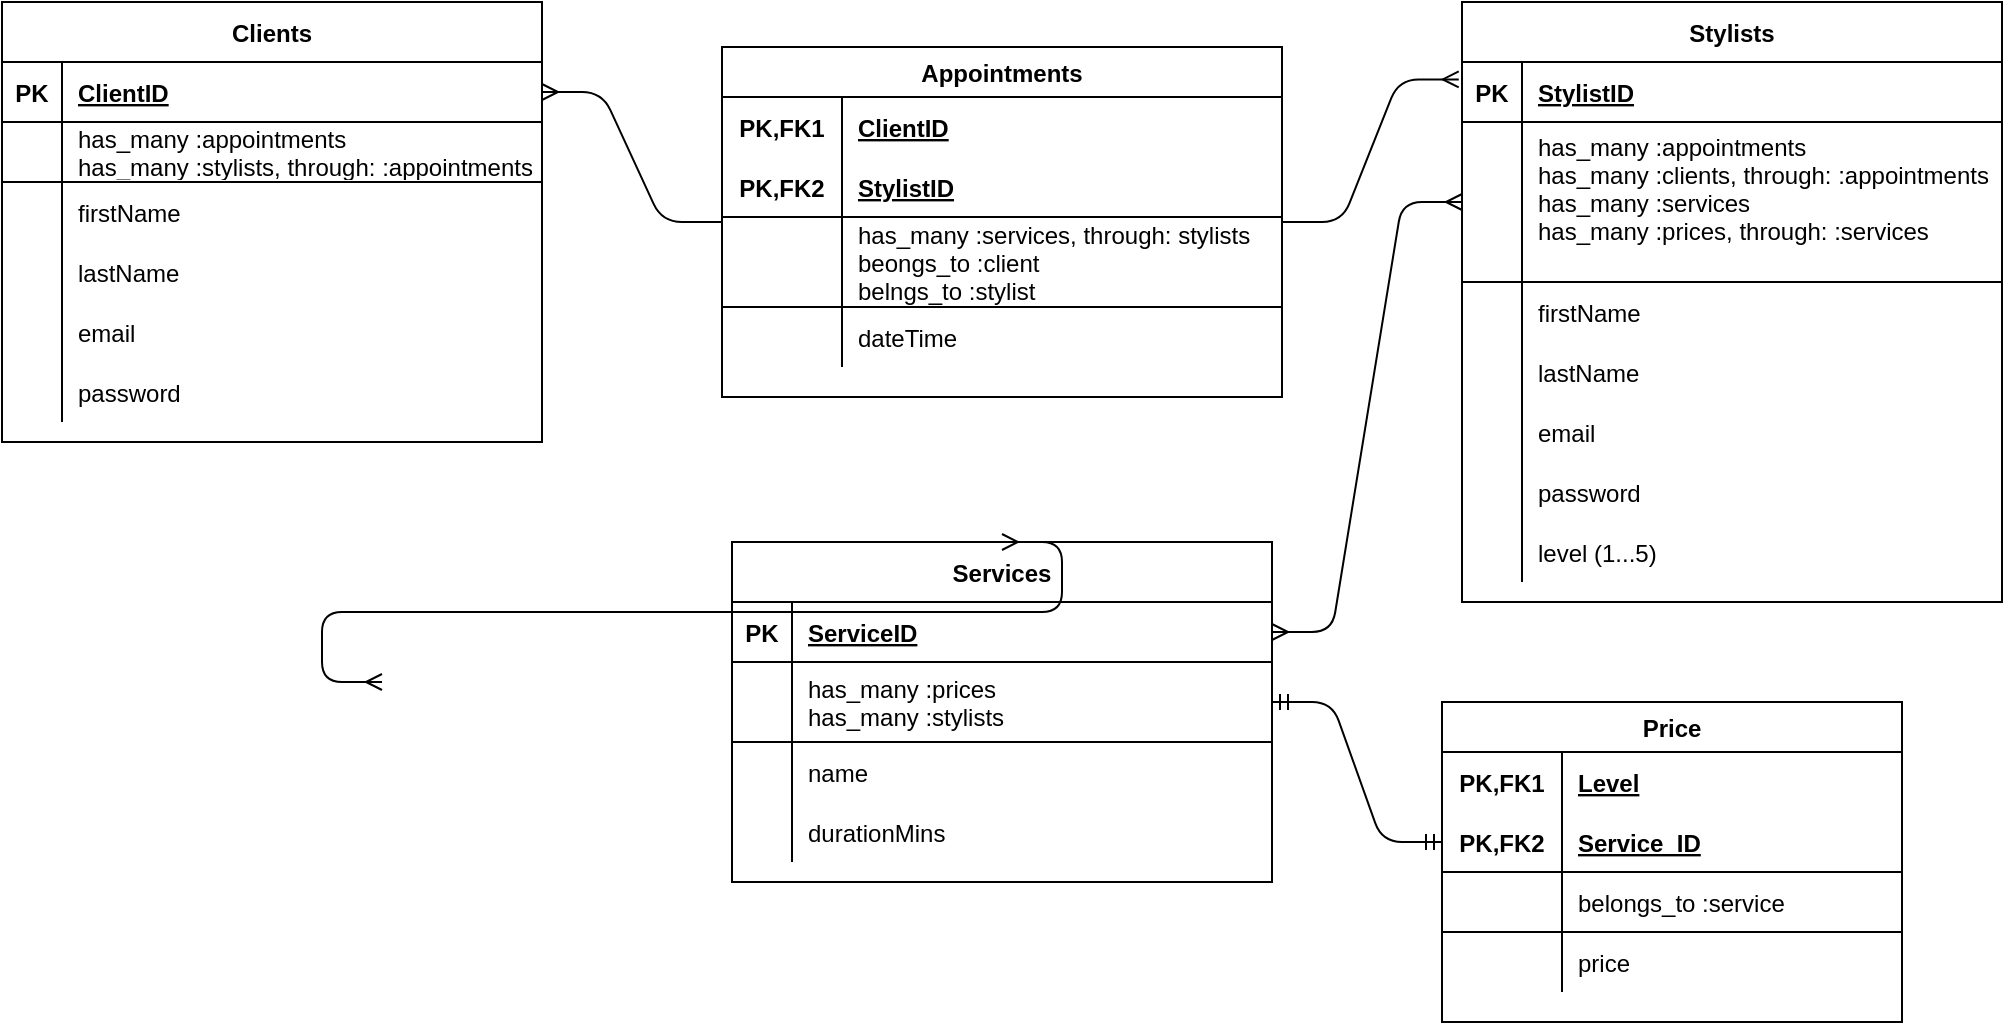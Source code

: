 <mxfile version="16.1.2" type="github" pages="2"><diagram id="fc1f3b67-3c9b-b1b3-7705-706421d27264" name="ERD Habit Tracker app"><mxGraphModel dx="1319" dy="759" grid="1" gridSize="10" guides="1" tooltips="1" connect="1" arrows="1" fold="1" page="1" pageScale="1" pageWidth="850" pageHeight="1100" math="0" shadow="0"><root><mxCell id="0"/><mxCell id="1" parent="0"/><mxCell id="OU9ure1YIBUfQlUp7dJE-14" value="Clients" style="shape=table;startSize=30;container=1;collapsible=1;childLayout=tableLayout;fixedRows=1;rowLines=0;fontStyle=1;align=center;resizeLast=1;" parent="1" vertex="1"><mxGeometry x="10" y="50" width="270" height="220" as="geometry"/></mxCell><mxCell id="OU9ure1YIBUfQlUp7dJE-15" value="" style="shape=partialRectangle;collapsible=0;dropTarget=0;pointerEvents=0;fillColor=none;top=0;left=0;bottom=1;right=0;points=[[0,0.5],[1,0.5]];portConstraint=eastwest;" parent="OU9ure1YIBUfQlUp7dJE-14" vertex="1"><mxGeometry y="30" width="270" height="30" as="geometry"/></mxCell><mxCell id="OU9ure1YIBUfQlUp7dJE-16" value="PK" style="shape=partialRectangle;connectable=0;fillColor=none;top=0;left=0;bottom=0;right=0;fontStyle=1;overflow=hidden;" parent="OU9ure1YIBUfQlUp7dJE-15" vertex="1"><mxGeometry width="30" height="30" as="geometry"><mxRectangle width="30" height="30" as="alternateBounds"/></mxGeometry></mxCell><mxCell id="OU9ure1YIBUfQlUp7dJE-17" value="ClientID" style="shape=partialRectangle;connectable=0;fillColor=none;top=0;left=0;bottom=0;right=0;align=left;spacingLeft=6;fontStyle=5;overflow=hidden;" parent="OU9ure1YIBUfQlUp7dJE-15" vertex="1"><mxGeometry x="30" width="240" height="30" as="geometry"><mxRectangle width="240" height="30" as="alternateBounds"/></mxGeometry></mxCell><mxCell id="OU9ure1YIBUfQlUp7dJE-96" style="shape=partialRectangle;collapsible=0;dropTarget=0;pointerEvents=0;fillColor=none;top=0;left=0;bottom=1;right=0;points=[[0,0.5],[1,0.5]];portConstraint=eastwest;" parent="OU9ure1YIBUfQlUp7dJE-14" vertex="1"><mxGeometry y="60" width="270" height="30" as="geometry"/></mxCell><mxCell id="OU9ure1YIBUfQlUp7dJE-97" style="shape=partialRectangle;connectable=0;fillColor=none;top=0;left=0;bottom=0;right=0;fontStyle=1;overflow=hidden;" parent="OU9ure1YIBUfQlUp7dJE-96" vertex="1"><mxGeometry width="30" height="30" as="geometry"><mxRectangle width="30" height="30" as="alternateBounds"/></mxGeometry></mxCell><mxCell id="OU9ure1YIBUfQlUp7dJE-98" value="has_many :appointments&#10;has_many :stylists, through: :appointments" style="shape=partialRectangle;connectable=0;fillColor=none;top=0;left=0;bottom=0;right=0;align=left;spacingLeft=6;fontStyle=0;overflow=hidden;" parent="OU9ure1YIBUfQlUp7dJE-96" vertex="1"><mxGeometry x="30" width="240" height="30" as="geometry"><mxRectangle width="240" height="30" as="alternateBounds"/></mxGeometry></mxCell><mxCell id="OU9ure1YIBUfQlUp7dJE-18" value="" style="shape=partialRectangle;collapsible=0;dropTarget=0;pointerEvents=0;fillColor=none;top=0;left=0;bottom=0;right=0;points=[[0,0.5],[1,0.5]];portConstraint=eastwest;" parent="OU9ure1YIBUfQlUp7dJE-14" vertex="1"><mxGeometry y="90" width="270" height="30" as="geometry"/></mxCell><mxCell id="OU9ure1YIBUfQlUp7dJE-19" value="" style="shape=partialRectangle;connectable=0;fillColor=none;top=0;left=0;bottom=0;right=0;editable=1;overflow=hidden;" parent="OU9ure1YIBUfQlUp7dJE-18" vertex="1"><mxGeometry width="30" height="30" as="geometry"><mxRectangle width="30" height="30" as="alternateBounds"/></mxGeometry></mxCell><mxCell id="OU9ure1YIBUfQlUp7dJE-20" value="firstName" style="shape=partialRectangle;connectable=0;fillColor=none;top=0;left=0;bottom=0;right=0;align=left;spacingLeft=6;overflow=hidden;" parent="OU9ure1YIBUfQlUp7dJE-18" vertex="1"><mxGeometry x="30" width="240" height="30" as="geometry"><mxRectangle width="240" height="30" as="alternateBounds"/></mxGeometry></mxCell><mxCell id="OU9ure1YIBUfQlUp7dJE-21" value="" style="shape=partialRectangle;collapsible=0;dropTarget=0;pointerEvents=0;fillColor=none;top=0;left=0;bottom=0;right=0;points=[[0,0.5],[1,0.5]];portConstraint=eastwest;" parent="OU9ure1YIBUfQlUp7dJE-14" vertex="1"><mxGeometry y="120" width="270" height="30" as="geometry"/></mxCell><mxCell id="OU9ure1YIBUfQlUp7dJE-22" value="" style="shape=partialRectangle;connectable=0;fillColor=none;top=0;left=0;bottom=0;right=0;editable=1;overflow=hidden;" parent="OU9ure1YIBUfQlUp7dJE-21" vertex="1"><mxGeometry width="30" height="30" as="geometry"><mxRectangle width="30" height="30" as="alternateBounds"/></mxGeometry></mxCell><mxCell id="OU9ure1YIBUfQlUp7dJE-23" value="lastName" style="shape=partialRectangle;connectable=0;fillColor=none;top=0;left=0;bottom=0;right=0;align=left;spacingLeft=6;overflow=hidden;" parent="OU9ure1YIBUfQlUp7dJE-21" vertex="1"><mxGeometry x="30" width="240" height="30" as="geometry"><mxRectangle width="240" height="30" as="alternateBounds"/></mxGeometry></mxCell><mxCell id="OU9ure1YIBUfQlUp7dJE-24" value="" style="shape=partialRectangle;collapsible=0;dropTarget=0;pointerEvents=0;fillColor=none;top=0;left=0;bottom=0;right=0;points=[[0,0.5],[1,0.5]];portConstraint=eastwest;" parent="OU9ure1YIBUfQlUp7dJE-14" vertex="1"><mxGeometry y="150" width="270" height="30" as="geometry"/></mxCell><mxCell id="OU9ure1YIBUfQlUp7dJE-25" value="" style="shape=partialRectangle;connectable=0;fillColor=none;top=0;left=0;bottom=0;right=0;editable=1;overflow=hidden;" parent="OU9ure1YIBUfQlUp7dJE-24" vertex="1"><mxGeometry width="30" height="30" as="geometry"><mxRectangle width="30" height="30" as="alternateBounds"/></mxGeometry></mxCell><mxCell id="OU9ure1YIBUfQlUp7dJE-26" value="email" style="shape=partialRectangle;connectable=0;fillColor=none;top=0;left=0;bottom=0;right=0;align=left;spacingLeft=6;overflow=hidden;" parent="OU9ure1YIBUfQlUp7dJE-24" vertex="1"><mxGeometry x="30" width="240" height="30" as="geometry"><mxRectangle width="240" height="30" as="alternateBounds"/></mxGeometry></mxCell><mxCell id="OU9ure1YIBUfQlUp7dJE-33" style="shape=partialRectangle;collapsible=0;dropTarget=0;pointerEvents=0;fillColor=none;top=0;left=0;bottom=0;right=0;points=[[0,0.5],[1,0.5]];portConstraint=eastwest;" parent="OU9ure1YIBUfQlUp7dJE-14" vertex="1"><mxGeometry y="180" width="270" height="30" as="geometry"/></mxCell><mxCell id="OU9ure1YIBUfQlUp7dJE-34" style="shape=partialRectangle;connectable=0;fillColor=none;top=0;left=0;bottom=0;right=0;editable=1;overflow=hidden;" parent="OU9ure1YIBUfQlUp7dJE-33" vertex="1"><mxGeometry width="30" height="30" as="geometry"><mxRectangle width="30" height="30" as="alternateBounds"/></mxGeometry></mxCell><mxCell id="OU9ure1YIBUfQlUp7dJE-35" value="password" style="shape=partialRectangle;connectable=0;fillColor=none;top=0;left=0;bottom=0;right=0;align=left;spacingLeft=6;overflow=hidden;" parent="OU9ure1YIBUfQlUp7dJE-33" vertex="1"><mxGeometry x="30" width="240" height="30" as="geometry"><mxRectangle width="240" height="30" as="alternateBounds"/></mxGeometry></mxCell><mxCell id="OU9ure1YIBUfQlUp7dJE-36" value="Stylists" style="shape=table;startSize=30;container=1;collapsible=1;childLayout=tableLayout;fixedRows=1;rowLines=0;fontStyle=1;align=center;resizeLast=1;" parent="1" vertex="1"><mxGeometry x="740" y="50" width="270" height="300" as="geometry"/></mxCell><mxCell id="OU9ure1YIBUfQlUp7dJE-37" value="" style="shape=partialRectangle;collapsible=0;dropTarget=0;pointerEvents=0;fillColor=none;top=0;left=0;bottom=1;right=0;points=[[0,0.5],[1,0.5]];portConstraint=eastwest;" parent="OU9ure1YIBUfQlUp7dJE-36" vertex="1"><mxGeometry y="30" width="270" height="30" as="geometry"/></mxCell><mxCell id="OU9ure1YIBUfQlUp7dJE-38" value="PK" style="shape=partialRectangle;connectable=0;fillColor=none;top=0;left=0;bottom=0;right=0;fontStyle=1;overflow=hidden;" parent="OU9ure1YIBUfQlUp7dJE-37" vertex="1"><mxGeometry width="30" height="30" as="geometry"><mxRectangle width="30" height="30" as="alternateBounds"/></mxGeometry></mxCell><mxCell id="OU9ure1YIBUfQlUp7dJE-39" value="StylistID" style="shape=partialRectangle;connectable=0;fillColor=none;top=0;left=0;bottom=0;right=0;align=left;spacingLeft=6;fontStyle=5;overflow=hidden;" parent="OU9ure1YIBUfQlUp7dJE-37" vertex="1"><mxGeometry x="30" width="240" height="30" as="geometry"><mxRectangle width="240" height="30" as="alternateBounds"/></mxGeometry></mxCell><mxCell id="OU9ure1YIBUfQlUp7dJE-106" style="shape=partialRectangle;collapsible=0;dropTarget=0;pointerEvents=0;fillColor=none;top=0;left=0;bottom=1;right=0;points=[[0,0.5],[1,0.5]];portConstraint=eastwest;" parent="OU9ure1YIBUfQlUp7dJE-36" vertex="1"><mxGeometry y="60" width="270" height="80" as="geometry"/></mxCell><mxCell id="OU9ure1YIBUfQlUp7dJE-107" style="shape=partialRectangle;connectable=0;fillColor=none;top=0;left=0;bottom=0;right=0;fontStyle=1;overflow=hidden;" parent="OU9ure1YIBUfQlUp7dJE-106" vertex="1"><mxGeometry width="30" height="80" as="geometry"><mxRectangle width="30" height="80" as="alternateBounds"/></mxGeometry></mxCell><mxCell id="OU9ure1YIBUfQlUp7dJE-108" value="has_many :appointments&#10;has_many :clients, through: :appointments&#10;has_many :services&#10;has_many :prices, through: :services&#10;" style="shape=partialRectangle;connectable=0;fillColor=none;top=0;left=0;bottom=0;right=0;align=left;spacingLeft=6;fontStyle=0;overflow=hidden;" parent="OU9ure1YIBUfQlUp7dJE-106" vertex="1"><mxGeometry x="30" width="240" height="80" as="geometry"><mxRectangle width="240" height="80" as="alternateBounds"/></mxGeometry></mxCell><mxCell id="OU9ure1YIBUfQlUp7dJE-40" value="" style="shape=partialRectangle;collapsible=0;dropTarget=0;pointerEvents=0;fillColor=none;top=0;left=0;bottom=0;right=0;points=[[0,0.5],[1,0.5]];portConstraint=eastwest;" parent="OU9ure1YIBUfQlUp7dJE-36" vertex="1"><mxGeometry y="140" width="270" height="30" as="geometry"/></mxCell><mxCell id="OU9ure1YIBUfQlUp7dJE-41" value="" style="shape=partialRectangle;connectable=0;fillColor=none;top=0;left=0;bottom=0;right=0;editable=1;overflow=hidden;" parent="OU9ure1YIBUfQlUp7dJE-40" vertex="1"><mxGeometry width="30" height="30" as="geometry"><mxRectangle width="30" height="30" as="alternateBounds"/></mxGeometry></mxCell><mxCell id="OU9ure1YIBUfQlUp7dJE-42" value="firstName" style="shape=partialRectangle;connectable=0;fillColor=none;top=0;left=0;bottom=0;right=0;align=left;spacingLeft=6;overflow=hidden;" parent="OU9ure1YIBUfQlUp7dJE-40" vertex="1"><mxGeometry x="30" width="240" height="30" as="geometry"><mxRectangle width="240" height="30" as="alternateBounds"/></mxGeometry></mxCell><mxCell id="OU9ure1YIBUfQlUp7dJE-43" value="" style="shape=partialRectangle;collapsible=0;dropTarget=0;pointerEvents=0;fillColor=none;top=0;left=0;bottom=0;right=0;points=[[0,0.5],[1,0.5]];portConstraint=eastwest;" parent="OU9ure1YIBUfQlUp7dJE-36" vertex="1"><mxGeometry y="170" width="270" height="30" as="geometry"/></mxCell><mxCell id="OU9ure1YIBUfQlUp7dJE-44" value="" style="shape=partialRectangle;connectable=0;fillColor=none;top=0;left=0;bottom=0;right=0;editable=1;overflow=hidden;" parent="OU9ure1YIBUfQlUp7dJE-43" vertex="1"><mxGeometry width="30" height="30" as="geometry"><mxRectangle width="30" height="30" as="alternateBounds"/></mxGeometry></mxCell><mxCell id="OU9ure1YIBUfQlUp7dJE-45" value="lastName" style="shape=partialRectangle;connectable=0;fillColor=none;top=0;left=0;bottom=0;right=0;align=left;spacingLeft=6;overflow=hidden;" parent="OU9ure1YIBUfQlUp7dJE-43" vertex="1"><mxGeometry x="30" width="240" height="30" as="geometry"><mxRectangle width="240" height="30" as="alternateBounds"/></mxGeometry></mxCell><mxCell id="OU9ure1YIBUfQlUp7dJE-46" value="" style="shape=partialRectangle;collapsible=0;dropTarget=0;pointerEvents=0;fillColor=none;top=0;left=0;bottom=0;right=0;points=[[0,0.5],[1,0.5]];portConstraint=eastwest;" parent="OU9ure1YIBUfQlUp7dJE-36" vertex="1"><mxGeometry y="200" width="270" height="30" as="geometry"/></mxCell><mxCell id="OU9ure1YIBUfQlUp7dJE-47" value="" style="shape=partialRectangle;connectable=0;fillColor=none;top=0;left=0;bottom=0;right=0;editable=1;overflow=hidden;" parent="OU9ure1YIBUfQlUp7dJE-46" vertex="1"><mxGeometry width="30" height="30" as="geometry"><mxRectangle width="30" height="30" as="alternateBounds"/></mxGeometry></mxCell><mxCell id="OU9ure1YIBUfQlUp7dJE-48" value="email" style="shape=partialRectangle;connectable=0;fillColor=none;top=0;left=0;bottom=0;right=0;align=left;spacingLeft=6;overflow=hidden;" parent="OU9ure1YIBUfQlUp7dJE-46" vertex="1"><mxGeometry x="30" width="240" height="30" as="geometry"><mxRectangle width="240" height="30" as="alternateBounds"/></mxGeometry></mxCell><mxCell id="OU9ure1YIBUfQlUp7dJE-49" style="shape=partialRectangle;collapsible=0;dropTarget=0;pointerEvents=0;fillColor=none;top=0;left=0;bottom=0;right=0;points=[[0,0.5],[1,0.5]];portConstraint=eastwest;" parent="OU9ure1YIBUfQlUp7dJE-36" vertex="1"><mxGeometry y="230" width="270" height="30" as="geometry"/></mxCell><mxCell id="OU9ure1YIBUfQlUp7dJE-50" style="shape=partialRectangle;connectable=0;fillColor=none;top=0;left=0;bottom=0;right=0;editable=1;overflow=hidden;" parent="OU9ure1YIBUfQlUp7dJE-49" vertex="1"><mxGeometry width="30" height="30" as="geometry"><mxRectangle width="30" height="30" as="alternateBounds"/></mxGeometry></mxCell><mxCell id="OU9ure1YIBUfQlUp7dJE-51" value="password" style="shape=partialRectangle;connectable=0;fillColor=none;top=0;left=0;bottom=0;right=0;align=left;spacingLeft=6;overflow=hidden;" parent="OU9ure1YIBUfQlUp7dJE-49" vertex="1"><mxGeometry x="30" width="240" height="30" as="geometry"><mxRectangle width="240" height="30" as="alternateBounds"/></mxGeometry></mxCell><mxCell id="OU9ure1YIBUfQlUp7dJE-52" style="shape=partialRectangle;collapsible=0;dropTarget=0;pointerEvents=0;fillColor=none;top=0;left=0;bottom=0;right=0;points=[[0,0.5],[1,0.5]];portConstraint=eastwest;" parent="OU9ure1YIBUfQlUp7dJE-36" vertex="1"><mxGeometry y="260" width="270" height="30" as="geometry"/></mxCell><mxCell id="OU9ure1YIBUfQlUp7dJE-53" style="shape=partialRectangle;connectable=0;fillColor=none;top=0;left=0;bottom=0;right=0;editable=1;overflow=hidden;" parent="OU9ure1YIBUfQlUp7dJE-52" vertex="1"><mxGeometry width="30" height="30" as="geometry"><mxRectangle width="30" height="30" as="alternateBounds"/></mxGeometry></mxCell><mxCell id="OU9ure1YIBUfQlUp7dJE-54" value="level (1...5)" style="shape=partialRectangle;connectable=0;fillColor=none;top=0;left=0;bottom=0;right=0;align=left;spacingLeft=6;overflow=hidden;" parent="OU9ure1YIBUfQlUp7dJE-52" vertex="1"><mxGeometry x="30" width="240" height="30" as="geometry"><mxRectangle width="240" height="30" as="alternateBounds"/></mxGeometry></mxCell><mxCell id="OU9ure1YIBUfQlUp7dJE-55" value="Appointments" style="shape=table;startSize=25;container=1;collapsible=1;childLayout=tableLayout;fixedRows=1;rowLines=0;fontStyle=1;align=center;resizeLast=1;" parent="1" vertex="1"><mxGeometry x="370" y="72.5" width="280" height="175" as="geometry"/></mxCell><mxCell id="OU9ure1YIBUfQlUp7dJE-56" value="" style="shape=partialRectangle;collapsible=0;dropTarget=0;pointerEvents=0;fillColor=none;top=0;left=0;bottom=0;right=0;points=[[0,0.5],[1,0.5]];portConstraint=eastwest;" parent="OU9ure1YIBUfQlUp7dJE-55" vertex="1"><mxGeometry y="25" width="280" height="30" as="geometry"/></mxCell><mxCell id="OU9ure1YIBUfQlUp7dJE-57" value="PK,FK1" style="shape=partialRectangle;connectable=0;fillColor=none;top=0;left=0;bottom=0;right=0;fontStyle=1;overflow=hidden;" parent="OU9ure1YIBUfQlUp7dJE-56" vertex="1"><mxGeometry width="60" height="30" as="geometry"><mxRectangle width="60" height="30" as="alternateBounds"/></mxGeometry></mxCell><mxCell id="OU9ure1YIBUfQlUp7dJE-58" value="ClientID" style="shape=partialRectangle;connectable=0;fillColor=none;top=0;left=0;bottom=0;right=0;align=left;spacingLeft=6;fontStyle=5;overflow=hidden;" parent="OU9ure1YIBUfQlUp7dJE-56" vertex="1"><mxGeometry x="60" width="220" height="30" as="geometry"><mxRectangle width="220" height="30" as="alternateBounds"/></mxGeometry></mxCell><mxCell id="OU9ure1YIBUfQlUp7dJE-59" value="" style="shape=partialRectangle;collapsible=0;dropTarget=0;pointerEvents=0;fillColor=none;top=0;left=0;bottom=1;right=0;points=[[0,0.5],[1,0.5]];portConstraint=eastwest;" parent="OU9ure1YIBUfQlUp7dJE-55" vertex="1"><mxGeometry y="55" width="280" height="30" as="geometry"/></mxCell><mxCell id="OU9ure1YIBUfQlUp7dJE-60" value="PK,FK2" style="shape=partialRectangle;connectable=0;fillColor=none;top=0;left=0;bottom=0;right=0;fontStyle=1;overflow=hidden;" parent="OU9ure1YIBUfQlUp7dJE-59" vertex="1"><mxGeometry width="60" height="30" as="geometry"><mxRectangle width="60" height="30" as="alternateBounds"/></mxGeometry></mxCell><mxCell id="OU9ure1YIBUfQlUp7dJE-61" value="StylistID" style="shape=partialRectangle;connectable=0;fillColor=none;top=0;left=0;bottom=0;right=0;align=left;spacingLeft=6;fontStyle=5;overflow=hidden;" parent="OU9ure1YIBUfQlUp7dJE-59" vertex="1"><mxGeometry x="60" width="220" height="30" as="geometry"><mxRectangle width="220" height="30" as="alternateBounds"/></mxGeometry></mxCell><mxCell id="OU9ure1YIBUfQlUp7dJE-151" style="shape=partialRectangle;collapsible=0;dropTarget=0;pointerEvents=0;fillColor=none;top=0;left=0;bottom=1;right=0;points=[[0,0.5],[1,0.5]];portConstraint=eastwest;" parent="OU9ure1YIBUfQlUp7dJE-55" vertex="1"><mxGeometry y="85" width="280" height="45" as="geometry"/></mxCell><mxCell id="OU9ure1YIBUfQlUp7dJE-152" style="shape=partialRectangle;connectable=0;fillColor=none;top=0;left=0;bottom=0;right=0;fontStyle=1;overflow=hidden;" parent="OU9ure1YIBUfQlUp7dJE-151" vertex="1"><mxGeometry width="60" height="45" as="geometry"><mxRectangle width="60" height="45" as="alternateBounds"/></mxGeometry></mxCell><mxCell id="OU9ure1YIBUfQlUp7dJE-153" value="has_many :services, through: stylists&#10;beongs_to :client&#10;belngs_to :stylist" style="shape=partialRectangle;connectable=0;fillColor=none;top=0;left=0;bottom=0;right=0;align=left;spacingLeft=6;fontStyle=0;overflow=hidden;" parent="OU9ure1YIBUfQlUp7dJE-151" vertex="1"><mxGeometry x="60" width="220" height="45" as="geometry"><mxRectangle width="220" height="45" as="alternateBounds"/></mxGeometry></mxCell><mxCell id="OU9ure1YIBUfQlUp7dJE-113" style="shape=partialRectangle;collapsible=0;dropTarget=0;pointerEvents=0;fillColor=none;top=0;left=0;bottom=0;right=0;points=[[0,0.5],[1,0.5]];portConstraint=eastwest;" parent="OU9ure1YIBUfQlUp7dJE-55" vertex="1"><mxGeometry y="130" width="280" height="30" as="geometry"/></mxCell><mxCell id="OU9ure1YIBUfQlUp7dJE-114" style="shape=partialRectangle;connectable=0;fillColor=none;top=0;left=0;bottom=0;right=0;editable=1;overflow=hidden;" parent="OU9ure1YIBUfQlUp7dJE-113" vertex="1"><mxGeometry width="60" height="30" as="geometry"><mxRectangle width="60" height="30" as="alternateBounds"/></mxGeometry></mxCell><mxCell id="OU9ure1YIBUfQlUp7dJE-115" value="dateTime" style="shape=partialRectangle;connectable=0;fillColor=none;top=0;left=0;bottom=0;right=0;align=left;spacingLeft=6;overflow=hidden;" parent="OU9ure1YIBUfQlUp7dJE-113" vertex="1"><mxGeometry x="60" width="220" height="30" as="geometry"><mxRectangle width="220" height="30" as="alternateBounds"/></mxGeometry></mxCell><mxCell id="OU9ure1YIBUfQlUp7dJE-68" value="" style="edgeStyle=entityRelationEdgeStyle;fontSize=12;html=1;endArrow=ERmany;startArrow=none;entryX=-0.006;entryY=0.29;entryDx=0;entryDy=0;entryPerimeter=0;" parent="1" source="OU9ure1YIBUfQlUp7dJE-55" target="OU9ure1YIBUfQlUp7dJE-37" edge="1"><mxGeometry width="100" height="100" relative="1" as="geometry"><mxPoint x="470" y="130" as="sourcePoint"/><mxPoint x="470" y="200" as="targetPoint"/></mxGeometry></mxCell><mxCell id="OU9ure1YIBUfQlUp7dJE-77" value="" style="edgeStyle=entityRelationEdgeStyle;fontSize=12;html=1;endArrow=none;startArrow=ERmany;exitX=1;exitY=0.5;exitDx=0;exitDy=0;" parent="1" source="OU9ure1YIBUfQlUp7dJE-15" target="OU9ure1YIBUfQlUp7dJE-55" edge="1"><mxGeometry width="100" height="100" relative="1" as="geometry"><mxPoint x="282" y="110" as="sourcePoint"/><mxPoint x="379.46" y="121.6" as="targetPoint"/></mxGeometry></mxCell><mxCell id="OU9ure1YIBUfQlUp7dJE-78" value="Services" style="shape=table;startSize=30;container=1;collapsible=1;childLayout=tableLayout;fixedRows=1;rowLines=0;fontStyle=1;align=center;resizeLast=1;" parent="1" vertex="1"><mxGeometry x="375" y="320" width="270" height="170" as="geometry"/></mxCell><mxCell id="OU9ure1YIBUfQlUp7dJE-79" value="" style="shape=partialRectangle;collapsible=0;dropTarget=0;pointerEvents=0;fillColor=none;top=0;left=0;bottom=1;right=0;points=[[0,0.5],[1,0.5]];portConstraint=eastwest;" parent="OU9ure1YIBUfQlUp7dJE-78" vertex="1"><mxGeometry y="30" width="270" height="30" as="geometry"/></mxCell><mxCell id="OU9ure1YIBUfQlUp7dJE-80" value="PK" style="shape=partialRectangle;connectable=0;fillColor=none;top=0;left=0;bottom=0;right=0;fontStyle=1;overflow=hidden;" parent="OU9ure1YIBUfQlUp7dJE-79" vertex="1"><mxGeometry width="30" height="30" as="geometry"><mxRectangle width="30" height="30" as="alternateBounds"/></mxGeometry></mxCell><mxCell id="OU9ure1YIBUfQlUp7dJE-81" value="ServiceID" style="shape=partialRectangle;connectable=0;fillColor=none;top=0;left=0;bottom=0;right=0;align=left;spacingLeft=6;fontStyle=5;overflow=hidden;" parent="OU9ure1YIBUfQlUp7dJE-79" vertex="1"><mxGeometry x="30" width="240" height="30" as="geometry"><mxRectangle width="240" height="30" as="alternateBounds"/></mxGeometry></mxCell><mxCell id="OU9ure1YIBUfQlUp7dJE-154" style="shape=partialRectangle;collapsible=0;dropTarget=0;pointerEvents=0;fillColor=none;top=0;left=0;bottom=1;right=0;points=[[0,0.5],[1,0.5]];portConstraint=eastwest;" parent="OU9ure1YIBUfQlUp7dJE-78" vertex="1"><mxGeometry y="60" width="270" height="40" as="geometry"/></mxCell><mxCell id="OU9ure1YIBUfQlUp7dJE-155" style="shape=partialRectangle;connectable=0;fillColor=none;top=0;left=0;bottom=0;right=0;fontStyle=1;overflow=hidden;" parent="OU9ure1YIBUfQlUp7dJE-154" vertex="1"><mxGeometry width="30" height="40" as="geometry"><mxRectangle width="30" height="40" as="alternateBounds"/></mxGeometry></mxCell><mxCell id="OU9ure1YIBUfQlUp7dJE-156" value="has_many :prices&#10;has_many :stylists" style="shape=partialRectangle;connectable=0;fillColor=none;top=0;left=0;bottom=0;right=0;align=left;spacingLeft=6;fontStyle=0;overflow=hidden;" parent="OU9ure1YIBUfQlUp7dJE-154" vertex="1"><mxGeometry x="30" width="240" height="40" as="geometry"><mxRectangle width="240" height="40" as="alternateBounds"/></mxGeometry></mxCell><mxCell id="OU9ure1YIBUfQlUp7dJE-85" value="" style="shape=partialRectangle;collapsible=0;dropTarget=0;pointerEvents=0;fillColor=none;top=0;left=0;bottom=0;right=0;points=[[0,0.5],[1,0.5]];portConstraint=eastwest;" parent="OU9ure1YIBUfQlUp7dJE-78" vertex="1"><mxGeometry y="100" width="270" height="30" as="geometry"/></mxCell><mxCell id="OU9ure1YIBUfQlUp7dJE-86" value="" style="shape=partialRectangle;connectable=0;fillColor=none;top=0;left=0;bottom=0;right=0;editable=1;overflow=hidden;" parent="OU9ure1YIBUfQlUp7dJE-85" vertex="1"><mxGeometry width="30" height="30" as="geometry"><mxRectangle width="30" height="30" as="alternateBounds"/></mxGeometry></mxCell><mxCell id="OU9ure1YIBUfQlUp7dJE-87" value="name" style="shape=partialRectangle;connectable=0;fillColor=none;top=0;left=0;bottom=0;right=0;align=left;spacingLeft=6;overflow=hidden;" parent="OU9ure1YIBUfQlUp7dJE-85" vertex="1"><mxGeometry x="30" width="240" height="30" as="geometry"><mxRectangle width="240" height="30" as="alternateBounds"/></mxGeometry></mxCell><mxCell id="OU9ure1YIBUfQlUp7dJE-91" style="shape=partialRectangle;collapsible=0;dropTarget=0;pointerEvents=0;fillColor=none;top=0;left=0;bottom=0;right=0;points=[[0,0.5],[1,0.5]];portConstraint=eastwest;" parent="OU9ure1YIBUfQlUp7dJE-78" vertex="1"><mxGeometry y="130" width="270" height="30" as="geometry"/></mxCell><mxCell id="OU9ure1YIBUfQlUp7dJE-92" style="shape=partialRectangle;connectable=0;fillColor=none;top=0;left=0;bottom=0;right=0;editable=1;overflow=hidden;" parent="OU9ure1YIBUfQlUp7dJE-91" vertex="1"><mxGeometry width="30" height="30" as="geometry"><mxRectangle width="30" height="30" as="alternateBounds"/></mxGeometry></mxCell><mxCell id="OU9ure1YIBUfQlUp7dJE-93" value="durationMins" style="shape=partialRectangle;connectable=0;fillColor=none;top=0;left=0;bottom=0;right=0;align=left;spacingLeft=6;overflow=hidden;" parent="OU9ure1YIBUfQlUp7dJE-91" vertex="1"><mxGeometry x="30" width="240" height="30" as="geometry"><mxRectangle width="240" height="30" as="alternateBounds"/></mxGeometry></mxCell><mxCell id="OU9ure1YIBUfQlUp7dJE-94" value="" style="edgeStyle=entityRelationEdgeStyle;fontSize=12;html=1;endArrow=ERmany;startArrow=ERmany;exitX=0.5;exitY=0;exitDx=0;exitDy=0;" parent="1" source="OU9ure1YIBUfQlUp7dJE-78" edge="1"><mxGeometry width="100" height="100" relative="1" as="geometry"><mxPoint x="430" y="330" as="sourcePoint"/><mxPoint x="200" y="390" as="targetPoint"/></mxGeometry></mxCell><mxCell id="OU9ure1YIBUfQlUp7dJE-139" value="Price" style="shape=table;startSize=25;container=1;collapsible=1;childLayout=tableLayout;fixedRows=1;rowLines=0;fontStyle=1;align=center;resizeLast=1;" parent="1" vertex="1"><mxGeometry x="730" y="400" width="230" height="160" as="geometry"/></mxCell><mxCell id="OU9ure1YIBUfQlUp7dJE-140" value="" style="shape=partialRectangle;collapsible=0;dropTarget=0;pointerEvents=0;fillColor=none;top=0;left=0;bottom=0;right=0;points=[[0,0.5],[1,0.5]];portConstraint=eastwest;" parent="OU9ure1YIBUfQlUp7dJE-139" vertex="1"><mxGeometry y="25" width="230" height="30" as="geometry"/></mxCell><mxCell id="OU9ure1YIBUfQlUp7dJE-141" value="PK,FK1" style="shape=partialRectangle;connectable=0;fillColor=none;top=0;left=0;bottom=0;right=0;fontStyle=1;overflow=hidden;" parent="OU9ure1YIBUfQlUp7dJE-140" vertex="1"><mxGeometry width="60" height="30" as="geometry"><mxRectangle width="60" height="30" as="alternateBounds"/></mxGeometry></mxCell><mxCell id="OU9ure1YIBUfQlUp7dJE-142" value="Level" style="shape=partialRectangle;connectable=0;fillColor=none;top=0;left=0;bottom=0;right=0;align=left;spacingLeft=6;fontStyle=5;overflow=hidden;" parent="OU9ure1YIBUfQlUp7dJE-140" vertex="1"><mxGeometry x="60" width="170" height="30" as="geometry"><mxRectangle width="170" height="30" as="alternateBounds"/></mxGeometry></mxCell><mxCell id="OU9ure1YIBUfQlUp7dJE-143" value="" style="shape=partialRectangle;collapsible=0;dropTarget=0;pointerEvents=0;fillColor=none;top=0;left=0;bottom=1;right=0;points=[[0,0.5],[1,0.5]];portConstraint=eastwest;" parent="OU9ure1YIBUfQlUp7dJE-139" vertex="1"><mxGeometry y="55" width="230" height="30" as="geometry"/></mxCell><mxCell id="OU9ure1YIBUfQlUp7dJE-144" value="PK,FK2" style="shape=partialRectangle;connectable=0;fillColor=none;top=0;left=0;bottom=0;right=0;fontStyle=1;overflow=hidden;" parent="OU9ure1YIBUfQlUp7dJE-143" vertex="1"><mxGeometry width="60" height="30" as="geometry"><mxRectangle width="60" height="30" as="alternateBounds"/></mxGeometry></mxCell><mxCell id="OU9ure1YIBUfQlUp7dJE-145" value="Service_ID" style="shape=partialRectangle;connectable=0;fillColor=none;top=0;left=0;bottom=0;right=0;align=left;spacingLeft=6;fontStyle=5;overflow=hidden;" parent="OU9ure1YIBUfQlUp7dJE-143" vertex="1"><mxGeometry x="60" width="170" height="30" as="geometry"><mxRectangle width="170" height="30" as="alternateBounds"/></mxGeometry></mxCell><mxCell id="OU9ure1YIBUfQlUp7dJE-157" style="shape=partialRectangle;collapsible=0;dropTarget=0;pointerEvents=0;fillColor=none;top=0;left=0;bottom=1;right=0;points=[[0,0.5],[1,0.5]];portConstraint=eastwest;" parent="OU9ure1YIBUfQlUp7dJE-139" vertex="1"><mxGeometry y="85" width="230" height="30" as="geometry"/></mxCell><mxCell id="OU9ure1YIBUfQlUp7dJE-158" style="shape=partialRectangle;connectable=0;fillColor=none;top=0;left=0;bottom=0;right=0;fontStyle=1;overflow=hidden;" parent="OU9ure1YIBUfQlUp7dJE-157" vertex="1"><mxGeometry width="60" height="30" as="geometry"><mxRectangle width="60" height="30" as="alternateBounds"/></mxGeometry></mxCell><mxCell id="OU9ure1YIBUfQlUp7dJE-159" value="belongs_to :service" style="shape=partialRectangle;connectable=0;fillColor=none;top=0;left=0;bottom=0;right=0;align=left;spacingLeft=6;fontStyle=0;overflow=hidden;" parent="OU9ure1YIBUfQlUp7dJE-157" vertex="1"><mxGeometry x="60" width="170" height="30" as="geometry"><mxRectangle width="170" height="30" as="alternateBounds"/></mxGeometry></mxCell><mxCell id="OU9ure1YIBUfQlUp7dJE-146" style="shape=partialRectangle;collapsible=0;dropTarget=0;pointerEvents=0;fillColor=none;top=0;left=0;bottom=0;right=0;points=[[0,0.5],[1,0.5]];portConstraint=eastwest;" parent="OU9ure1YIBUfQlUp7dJE-139" vertex="1"><mxGeometry y="115" width="230" height="30" as="geometry"/></mxCell><mxCell id="OU9ure1YIBUfQlUp7dJE-147" style="shape=partialRectangle;connectable=0;fillColor=none;top=0;left=0;bottom=0;right=0;editable=1;overflow=hidden;" parent="OU9ure1YIBUfQlUp7dJE-146" vertex="1"><mxGeometry width="60" height="30" as="geometry"><mxRectangle width="60" height="30" as="alternateBounds"/></mxGeometry></mxCell><mxCell id="OU9ure1YIBUfQlUp7dJE-148" value="price" style="shape=partialRectangle;connectable=0;fillColor=none;top=0;left=0;bottom=0;right=0;align=left;spacingLeft=6;overflow=hidden;" parent="OU9ure1YIBUfQlUp7dJE-146" vertex="1"><mxGeometry x="60" width="170" height="30" as="geometry"><mxRectangle width="170" height="30" as="alternateBounds"/></mxGeometry></mxCell><mxCell id="OU9ure1YIBUfQlUp7dJE-168" value="" style="edgeStyle=entityRelationEdgeStyle;fontSize=12;html=1;endArrow=ERmandOne;startArrow=ERmandOne;" parent="1" source="OU9ure1YIBUfQlUp7dJE-143" target="OU9ure1YIBUfQlUp7dJE-154" edge="1"><mxGeometry width="100" height="100" relative="1" as="geometry"><mxPoint x="370" y="670" as="sourcePoint"/><mxPoint x="470" y="570" as="targetPoint"/></mxGeometry></mxCell><mxCell id="OU9ure1YIBUfQlUp7dJE-169" value="" style="edgeStyle=entityRelationEdgeStyle;fontSize=12;html=1;endArrow=ERmany;startArrow=ERmany;entryX=0;entryY=0.5;entryDx=0;entryDy=0;" parent="1" source="OU9ure1YIBUfQlUp7dJE-79" target="OU9ure1YIBUfQlUp7dJE-106" edge="1"><mxGeometry width="100" height="100" relative="1" as="geometry"><mxPoint x="410" y="510" as="sourcePoint"/><mxPoint x="510" y="410" as="targetPoint"/></mxGeometry></mxCell></root></mxGraphModel></diagram><diagram id="cdb5e136-1861-7ef1-5e76-c57f7e18aa8d" name="ERD Data Structure - Habit Tracker App"><mxGraphModel dx="1319" dy="759" grid="1" gridSize="10" guides="1" tooltips="1" connect="1" arrows="1" fold="1" page="1" pageScale="1" pageWidth="1100" pageHeight="850" math="0" shadow="0"><root><mxCell id="0"/><mxCell id="1" parent="0"/><mxCell id="4a63a70a29bb4ada-31" value="" style="edgeStyle=none;rounded=0;html=1;startArrow=ERzeroToMany;startFill=1;endArrow=ERzeroToOne;endFill=1;jettySize=auto;orthogonalLoop=1;fontSize=10;strokeColor=#000066;" parent="1" source="4a63a70a29bb4ada-1" target="4a63a70a29bb4ada-18" edge="1"><mxGeometry relative="1" as="geometry"/></mxCell><mxCell id="4a63a70a29bb4ada-45" value="" style="edgeStyle=none;rounded=0;html=1;startArrow=ERoneToMany;startFill=0;endArrow=ERzeroToMany;endFill=1;jettySize=auto;orthogonalLoop=1;fontSize=10;strokeColor=#000066;" parent="1" source="4a63a70a29bb4ada-1" target="4a63a70a29bb4ada-32" edge="1"><mxGeometry relative="1" as="geometry"/></mxCell><mxCell id="4a63a70a29bb4ada-1" value="Users" style="swimlane;fontStyle=0;childLayout=stackLayout;horizontal=1;startSize=26;fillColor=#ffe6cc;horizontalStack=0;resizeParent=1;resizeParentMax=0;resizeLast=0;collapsible=1;marginBottom=0;swimlaneFillColor=#ffffff;align=center;strokeWidth=1;fontSize=13;strokeColor=#d79b00;" parent="1" vertex="1"><mxGeometry x="80" y="41" width="160" height="144" as="geometry"/></mxCell><mxCell id="4a63a70a29bb4ada-2" value="UserID" style="shape=partialRectangle;top=0;left=0;right=0;bottom=1;align=left;verticalAlign=middle;fillColor=none;spacingLeft=34;spacingRight=4;overflow=hidden;rotatable=0;points=[[0,0.5],[1,0.5]];portConstraint=eastwest;dropTarget=0;fontStyle=5;" parent="4a63a70a29bb4ada-1" vertex="1"><mxGeometry y="26" width="160" height="30" as="geometry"/></mxCell><mxCell id="4a63a70a29bb4ada-3" value="PK" style="shape=partialRectangle;top=0;left=0;bottom=0;fillColor=none;align=left;verticalAlign=middle;spacingLeft=4;spacingRight=4;overflow=hidden;rotatable=0;points=[];portConstraint=eastwest;part=1;fontStyle=1" parent="4a63a70a29bb4ada-2" vertex="1" connectable="0"><mxGeometry width="30" height="30" as="geometry"/></mxCell><mxCell id="4a63a70a29bb4ada-6" value="CoachID" style="shape=partialRectangle;top=0;left=0;right=0;bottom=0;align=left;verticalAlign=top;fillColor=none;spacingLeft=34;spacingRight=4;overflow=hidden;rotatable=0;points=[[0,0.5],[1,0.5]];portConstraint=eastwest;dropTarget=0;fontStyle=2" parent="4a63a70a29bb4ada-1" vertex="1"><mxGeometry y="56" width="160" height="26" as="geometry"/></mxCell><mxCell id="4a63a70a29bb4ada-7" value="FK" style="shape=partialRectangle;top=0;left=0;bottom=0;fillColor=none;align=left;verticalAlign=top;spacingLeft=4;spacingRight=4;overflow=hidden;rotatable=0;points=[];portConstraint=eastwest;part=1;fontStyle=2" parent="4a63a70a29bb4ada-6" vertex="1" connectable="0"><mxGeometry width="30" height="26" as="geometry"/></mxCell><mxCell id="5ecfb9fce94ea102-8" value="Name" style="shape=partialRectangle;top=0;left=0;right=0;bottom=0;align=left;verticalAlign=top;fillColor=none;spacingLeft=34;spacingRight=4;overflow=hidden;rotatable=0;points=[[0,0.5],[1,0.5]];portConstraint=eastwest;dropTarget=0;" parent="4a63a70a29bb4ada-1" vertex="1"><mxGeometry y="82" width="160" height="26" as="geometry"/></mxCell><mxCell id="5ecfb9fce94ea102-9" value="" style="shape=partialRectangle;top=0;left=0;bottom=0;fillColor=none;align=left;verticalAlign=top;spacingLeft=4;spacingRight=4;overflow=hidden;rotatable=0;points=[];portConstraint=eastwest;part=1;" parent="5ecfb9fce94ea102-8" vertex="1" connectable="0"><mxGeometry width="30" height="26" as="geometry"/></mxCell><mxCell id="4a63a70a29bb4ada-16" value="HabitNum" style="shape=partialRectangle;top=0;left=0;right=0;bottom=0;align=left;verticalAlign=top;fillColor=none;spacingLeft=34;spacingRight=4;overflow=hidden;rotatable=0;points=[[0,0.5],[1,0.5]];portConstraint=eastwest;dropTarget=0;" parent="4a63a70a29bb4ada-1" vertex="1"><mxGeometry y="108" width="160" height="26" as="geometry"/></mxCell><mxCell id="4a63a70a29bb4ada-17" value="" style="shape=partialRectangle;top=0;left=0;bottom=0;fillColor=none;align=left;verticalAlign=top;spacingLeft=4;spacingRight=4;overflow=hidden;rotatable=0;points=[];portConstraint=eastwest;part=1;" parent="4a63a70a29bb4ada-16" vertex="1" connectable="0"><mxGeometry width="30" height="26" as="geometry"/></mxCell><mxCell id="4a63a70a29bb4ada-10" value="" style="shape=partialRectangle;top=0;left=0;right=0;bottom=0;align=left;verticalAlign=top;fillColor=none;spacingLeft=34;spacingRight=4;overflow=hidden;rotatable=0;points=[[0,0.5],[1,0.5]];portConstraint=eastwest;dropTarget=0;" parent="4a63a70a29bb4ada-1" vertex="1"><mxGeometry y="134" width="160" height="10" as="geometry"/></mxCell><mxCell id="4a63a70a29bb4ada-11" value="" style="shape=partialRectangle;top=0;left=0;bottom=0;fillColor=none;align=left;verticalAlign=top;spacingLeft=4;spacingRight=4;overflow=hidden;rotatable=0;points=[];portConstraint=eastwest;part=1;" parent="4a63a70a29bb4ada-10" vertex="1" connectable="0"><mxGeometry width="30" height="10" as="geometry"/></mxCell><mxCell id="4a63a70a29bb4ada-32" value="Habits" style="swimlane;fontStyle=0;childLayout=stackLayout;horizontal=1;startSize=26;fillColor=#FFE6CC;horizontalStack=0;resizeParent=1;resizeParentMax=0;resizeLast=0;collapsible=1;marginBottom=0;swimlaneFillColor=#ffffff;align=center;strokeWidth=1;fontSize=13;strokeColor=#d79b00;" parent="1" vertex="1"><mxGeometry x="429" y="67" width="160" height="92" as="geometry"/></mxCell><mxCell id="4a63a70a29bb4ada-33" value="HabitID" style="shape=partialRectangle;top=0;left=0;right=0;bottom=1;align=left;verticalAlign=middle;fillColor=none;spacingLeft=34;spacingRight=4;overflow=hidden;rotatable=0;points=[[0,0.5],[1,0.5]];portConstraint=eastwest;dropTarget=0;fontStyle=5;" parent="4a63a70a29bb4ada-32" vertex="1"><mxGeometry y="26" width="160" height="30" as="geometry"/></mxCell><mxCell id="4a63a70a29bb4ada-34" value="PK" style="shape=partialRectangle;top=0;left=0;bottom=0;fillColor=none;align=left;verticalAlign=middle;spacingLeft=4;spacingRight=4;overflow=hidden;rotatable=0;points=[];portConstraint=eastwest;part=1;fontStyle=1" parent="4a63a70a29bb4ada-33" vertex="1" connectable="0"><mxGeometry width="30" height="30" as="geometry"/></mxCell><mxCell id="4a63a70a29bb4ada-37" value="HabitName" style="shape=partialRectangle;top=0;left=0;right=0;bottom=0;align=left;verticalAlign=top;fillColor=none;spacingLeft=34;spacingRight=4;overflow=hidden;rotatable=0;points=[[0,0.5],[1,0.5]];portConstraint=eastwest;dropTarget=0;" parent="4a63a70a29bb4ada-32" vertex="1"><mxGeometry y="56" width="160" height="26" as="geometry"/></mxCell><mxCell id="4a63a70a29bb4ada-38" value="" style="shape=partialRectangle;top=0;left=0;bottom=0;fillColor=none;align=left;verticalAlign=top;spacingLeft=4;spacingRight=4;overflow=hidden;rotatable=0;points=[];portConstraint=eastwest;part=1;" parent="4a63a70a29bb4ada-37" vertex="1" connectable="0"><mxGeometry width="30" height="26" as="geometry"/></mxCell><mxCell id="4a63a70a29bb4ada-43" value="" style="shape=partialRectangle;top=0;left=0;right=0;bottom=0;align=left;verticalAlign=top;fillColor=none;spacingLeft=34;spacingRight=4;overflow=hidden;rotatable=0;points=[[0,0.5],[1,0.5]];portConstraint=eastwest;dropTarget=0;" parent="4a63a70a29bb4ada-32" vertex="1"><mxGeometry y="82" width="160" height="10" as="geometry"/></mxCell><mxCell id="4a63a70a29bb4ada-44" value="" style="shape=partialRectangle;top=0;left=0;bottom=0;fillColor=none;align=left;verticalAlign=top;spacingLeft=4;spacingRight=4;overflow=hidden;rotatable=0;points=[];portConstraint=eastwest;part=1;" parent="4a63a70a29bb4ada-43" vertex="1" connectable="0"><mxGeometry width="30" height="10" as="geometry"/></mxCell><mxCell id="4a63a70a29bb4ada-18" value="Coaches" style="swimlane;fontStyle=0;childLayout=stackLayout;horizontal=1;startSize=26;fillColor=#ffe6cc;horizontalStack=0;resizeParent=1;resizeParentMax=0;resizeLast=0;collapsible=1;marginBottom=0;swimlaneFillColor=#ffffff;align=center;strokeWidth=1;fontSize=13;strokeColor=#d79b00;" parent="1" vertex="1"><mxGeometry x="82" y="280" width="160" height="92" as="geometry"/></mxCell><mxCell id="4a63a70a29bb4ada-19" value="CoachID" style="shape=partialRectangle;top=0;left=0;right=0;bottom=1;align=left;verticalAlign=middle;fillColor=none;spacingLeft=34;spacingRight=4;overflow=hidden;rotatable=0;points=[[0,0.5],[1,0.5]];portConstraint=eastwest;dropTarget=0;fontStyle=5;" parent="4a63a70a29bb4ada-18" vertex="1"><mxGeometry y="26" width="160" height="30" as="geometry"/></mxCell><mxCell id="4a63a70a29bb4ada-20" value="PK" style="shape=partialRectangle;top=0;left=0;bottom=0;fillColor=none;align=left;verticalAlign=middle;spacingLeft=4;spacingRight=4;overflow=hidden;rotatable=0;points=[];portConstraint=eastwest;part=1;" parent="4a63a70a29bb4ada-19" vertex="1" connectable="0"><mxGeometry width="30" height="30" as="geometry"/></mxCell><mxCell id="4a63a70a29bb4ada-23" value="Name" style="shape=partialRectangle;top=0;left=0;right=0;bottom=0;align=left;verticalAlign=top;fillColor=none;spacingLeft=34;spacingRight=4;overflow=hidden;rotatable=0;points=[[0,0.5],[1,0.5]];portConstraint=eastwest;dropTarget=0;" parent="4a63a70a29bb4ada-18" vertex="1"><mxGeometry y="56" width="160" height="26" as="geometry"/></mxCell><mxCell id="4a63a70a29bb4ada-24" value="" style="shape=partialRectangle;top=0;left=0;bottom=0;fillColor=none;align=left;verticalAlign=top;spacingLeft=4;spacingRight=4;overflow=hidden;rotatable=0;points=[];portConstraint=eastwest;part=1;" parent="4a63a70a29bb4ada-23" vertex="1" connectable="0"><mxGeometry width="30" height="26" as="geometry"/></mxCell><mxCell id="4a63a70a29bb4ada-29" value="" style="shape=partialRectangle;top=0;left=0;right=0;bottom=0;align=left;verticalAlign=top;fillColor=none;spacingLeft=34;spacingRight=4;overflow=hidden;rotatable=0;points=[[0,0.5],[1,0.5]];portConstraint=eastwest;dropTarget=0;" parent="4a63a70a29bb4ada-18" vertex="1"><mxGeometry y="82" width="160" height="10" as="geometry"/></mxCell><mxCell id="4a63a70a29bb4ada-30" value="" style="shape=partialRectangle;top=0;left=0;bottom=0;fillColor=none;align=left;verticalAlign=top;spacingLeft=4;spacingRight=4;overflow=hidden;rotatable=0;points=[];portConstraint=eastwest;part=1;" parent="4a63a70a29bb4ada-29" vertex="1" connectable="0"><mxGeometry width="30" height="10" as="geometry"/></mxCell><mxCell id="4a63a70a29bb4ada-48" value="" style="edgeStyle=none;rounded=0;html=1;startArrow=ERmandOne;startFill=0;endArrow=ERzeroToMany;endFill=1;jettySize=auto;orthogonalLoop=1;strokeColor=#000066;fontSize=10;" parent="1" source="4a63a70a29bb4ada-12" target="4a63a70a29bb4ada-26" edge="1"><mxGeometry relative="1" as="geometry"/></mxCell><mxCell id="4a63a70a29bb4ada-12" value="Checkins" style="swimlane;fontStyle=0;childLayout=stackLayout;horizontal=1;startSize=26;fillColor=#ffe6cc;horizontalStack=0;resizeParent=1;resizeParentMax=0;resizeLast=0;collapsible=1;marginBottom=0;swimlaneFillColor=#ffffff;align=center;strokeWidth=1;fontSize=13;strokeColor=#d79b00;" parent="1" vertex="1"><mxGeometry x="655" y="67" width="160" height="134" as="geometry"/></mxCell><mxCell id="4a63a70a29bb4ada-13" value="HabitCheckinID" style="shape=partialRectangle;top=0;left=0;right=0;bottom=1;align=left;verticalAlign=middle;fillColor=none;spacingLeft=34;spacingRight=4;overflow=hidden;rotatable=0;points=[[0,0.5],[1,0.5]];portConstraint=eastwest;dropTarget=0;fontStyle=5;" parent="4a63a70a29bb4ada-12" vertex="1"><mxGeometry y="26" width="160" height="30" as="geometry"/></mxCell><mxCell id="4a63a70a29bb4ada-14" value="PK" style="shape=partialRectangle;top=0;left=0;bottom=0;fillColor=none;align=left;verticalAlign=middle;spacingLeft=4;spacingRight=4;overflow=hidden;rotatable=0;points=[];portConstraint=eastwest;part=1;" parent="4a63a70a29bb4ada-13" vertex="1" connectable="0"><mxGeometry width="30" height="30" as="geometry"/></mxCell><mxCell id="4a63a70a29bb4ada-15" value="HabitID" style="shape=partialRectangle;top=0;left=0;right=0;bottom=0;align=left;verticalAlign=bottom;fillColor=none;spacingLeft=34;spacingRight=4;overflow=hidden;rotatable=0;points=[[0,0.5],[1,0.5]];portConstraint=eastwest;dropTarget=0;fontStyle=2" parent="4a63a70a29bb4ada-12" vertex="1"><mxGeometry y="56" width="160" height="26" as="geometry"/></mxCell><mxCell id="4a63a70a29bb4ada-25" value="FK" style="shape=partialRectangle;top=0;left=0;bottom=0;fillColor=none;align=left;verticalAlign=top;spacingLeft=4;spacingRight=4;overflow=hidden;rotatable=0;points=[];portConstraint=eastwest;part=1;fontStyle=2" parent="4a63a70a29bb4ada-15" vertex="1" connectable="0"><mxGeometry width="30" height="26" as="geometry"/></mxCell><mxCell id="5ecfb9fce94ea102-5" value="UserID" style="shape=partialRectangle;top=0;left=0;right=0;bottom=0;align=left;verticalAlign=bottom;fillColor=none;spacingLeft=34;spacingRight=4;overflow=hidden;rotatable=0;points=[[0,0.5],[1,0.5]];portConstraint=eastwest;dropTarget=0;fontStyle=2" parent="4a63a70a29bb4ada-12" vertex="1"><mxGeometry y="82" width="160" height="26" as="geometry"/></mxCell><mxCell id="5ecfb9fce94ea102-6" value="FK" style="shape=partialRectangle;top=0;left=0;bottom=0;fillColor=none;align=left;verticalAlign=top;spacingLeft=4;spacingRight=4;overflow=hidden;rotatable=0;points=[];portConstraint=eastwest;part=1;fontStyle=2" parent="5ecfb9fce94ea102-5" vertex="1" connectable="0"><mxGeometry width="30" height="26" as="geometry"/></mxCell><mxCell id="4f2698fda814bacb-1" value="CheckinDate" style="shape=partialRectangle;top=0;left=0;right=0;bottom=0;align=left;verticalAlign=top;fillColor=none;spacingLeft=34;spacingRight=4;overflow=hidden;rotatable=0;points=[[0,0.5],[1,0.5]];portConstraint=eastwest;dropTarget=0;" parent="4a63a70a29bb4ada-12" vertex="1"><mxGeometry y="108" width="160" height="26" as="geometry"/></mxCell><mxCell id="4f2698fda814bacb-2" value="" style="shape=partialRectangle;top=0;left=0;bottom=0;fillColor=none;align=left;verticalAlign=top;spacingLeft=4;spacingRight=4;overflow=hidden;rotatable=0;points=[];portConstraint=eastwest;part=1;" parent="4f2698fda814bacb-1" vertex="1" connectable="0"><mxGeometry width="30" height="26" as="geometry"/></mxCell><mxCell id="4a63a70a29bb4ada-26" value="Comments" style="swimlane;fontStyle=0;childLayout=stackLayout;horizontal=1;startSize=26;fillColor=#ffe6cc;horizontalStack=0;resizeParent=1;resizeParentMax=0;resizeLast=0;collapsible=1;marginBottom=0;swimlaneFillColor=#ffffff;align=center;strokeWidth=1;fontSize=13;strokeColor=#d79b00;" parent="1" vertex="1"><mxGeometry x="655" y="264" width="160" height="196" as="geometry"/></mxCell><mxCell id="4a63a70a29bb4ada-27" value="CommentID" style="shape=partialRectangle;top=0;left=0;right=0;bottom=1;align=left;verticalAlign=middle;fillColor=none;spacingLeft=34;spacingRight=4;overflow=hidden;rotatable=0;points=[[0,0.5],[1,0.5]];portConstraint=eastwest;dropTarget=0;fontStyle=5;" parent="4a63a70a29bb4ada-26" vertex="1"><mxGeometry y="26" width="160" height="30" as="geometry"/></mxCell><mxCell id="4a63a70a29bb4ada-28" value="PK" style="shape=partialRectangle;top=0;left=0;bottom=0;fillColor=none;align=left;verticalAlign=middle;spacingLeft=4;spacingRight=4;overflow=hidden;rotatable=0;points=[];portConstraint=eastwest;part=1;fontStyle=1" parent="4a63a70a29bb4ada-27" vertex="1" connectable="0"><mxGeometry width="30" height="30" as="geometry"/></mxCell><mxCell id="4a63a70a29bb4ada-51" value="HabitCheckinID&#10;" style="shape=partialRectangle;top=0;left=0;right=0;bottom=0;align=left;verticalAlign=top;fillColor=none;spacingLeft=34;spacingRight=4;overflow=hidden;rotatable=0;points=[[0,0.5],[1,0.5]];portConstraint=eastwest;dropTarget=0;fontStyle=2" parent="4a63a70a29bb4ada-26" vertex="1"><mxGeometry y="56" width="160" height="26" as="geometry"/></mxCell><mxCell id="4a63a70a29bb4ada-52" value="FK" style="shape=partialRectangle;top=0;left=0;bottom=0;fillColor=none;align=left;verticalAlign=top;spacingLeft=4;spacingRight=4;overflow=hidden;rotatable=0;points=[];portConstraint=eastwest;part=1;fontStyle=2" parent="4a63a70a29bb4ada-51" vertex="1" connectable="0"><mxGeometry width="30" height="26" as="geometry"/></mxCell><mxCell id="5ecfb9fce94ea102-3" value="UserID&#10;" style="shape=partialRectangle;top=0;left=0;right=0;bottom=0;align=left;verticalAlign=top;fillColor=none;spacingLeft=34;spacingRight=4;overflow=hidden;rotatable=0;points=[[0,0.5],[1,0.5]];portConstraint=eastwest;dropTarget=0;fontStyle=2" parent="4a63a70a29bb4ada-26" vertex="1"><mxGeometry y="82" width="160" height="26" as="geometry"/></mxCell><mxCell id="5ecfb9fce94ea102-4" value="FK" style="shape=partialRectangle;top=0;left=0;bottom=0;fillColor=none;align=left;verticalAlign=top;spacingLeft=4;spacingRight=4;overflow=hidden;rotatable=0;points=[];portConstraint=eastwest;part=1;fontStyle=2" parent="5ecfb9fce94ea102-3" vertex="1" connectable="0"><mxGeometry width="30" height="26" as="geometry"/></mxCell><mxCell id="113bda5a66023eaa-7" value="CoachID&#10;" style="shape=partialRectangle;top=0;left=0;right=0;bottom=0;align=left;verticalAlign=top;fillColor=none;spacingLeft=34;spacingRight=4;overflow=hidden;rotatable=0;points=[[0,0.5],[1,0.5]];portConstraint=eastwest;dropTarget=0;fontStyle=2" parent="4a63a70a29bb4ada-26" vertex="1"><mxGeometry y="108" width="160" height="26" as="geometry"/></mxCell><mxCell id="113bda5a66023eaa-8" value="FK" style="shape=partialRectangle;top=0;left=0;bottom=0;fillColor=none;align=left;verticalAlign=top;spacingLeft=4;spacingRight=4;overflow=hidden;rotatable=0;points=[];portConstraint=eastwest;part=1;fontStyle=2" parent="113bda5a66023eaa-7" vertex="1" connectable="0"><mxGeometry width="30" height="26" as="geometry"/></mxCell><mxCell id="4a63a70a29bb4ada-53" value="CommentDate" style="shape=partialRectangle;top=0;left=0;right=0;bottom=0;align=left;verticalAlign=top;fillColor=none;spacingLeft=34;spacingRight=4;overflow=hidden;rotatable=0;points=[[0,0.5],[1,0.5]];portConstraint=eastwest;dropTarget=0;fontStyle=0" parent="4a63a70a29bb4ada-26" vertex="1"><mxGeometry y="134" width="160" height="26" as="geometry"/></mxCell><mxCell id="4a63a70a29bb4ada-54" value="" style="shape=partialRectangle;top=0;left=0;bottom=0;fillColor=none;align=left;verticalAlign=top;spacingLeft=4;spacingRight=4;overflow=hidden;rotatable=0;points=[];portConstraint=eastwest;part=1;" parent="4a63a70a29bb4ada-53" vertex="1" connectable="0"><mxGeometry width="30" height="26" as="geometry"/></mxCell><mxCell id="4a63a70a29bb4ada-35" value="CommentText" style="shape=partialRectangle;top=0;left=0;right=0;bottom=0;align=left;verticalAlign=top;fillColor=none;spacingLeft=34;spacingRight=4;overflow=hidden;rotatable=0;points=[[0,0.5],[1,0.5]];portConstraint=eastwest;dropTarget=0;fontStyle=0" parent="4a63a70a29bb4ada-26" vertex="1"><mxGeometry y="160" width="160" height="26" as="geometry"/></mxCell><mxCell id="4a63a70a29bb4ada-42" value="" style="shape=partialRectangle;top=0;left=0;bottom=0;fillColor=none;align=left;verticalAlign=top;spacingLeft=4;spacingRight=4;overflow=hidden;rotatable=0;points=[];portConstraint=eastwest;part=1;" parent="4a63a70a29bb4ada-35" vertex="1" connectable="0"><mxGeometry width="30" height="26" as="geometry"/></mxCell><mxCell id="4a63a70a29bb4ada-46" value="" style="shape=partialRectangle;top=0;left=0;right=0;bottom=0;align=left;verticalAlign=top;fillColor=none;spacingLeft=34;spacingRight=4;overflow=hidden;rotatable=0;points=[[0,0.5],[1,0.5]];portConstraint=eastwest;dropTarget=0;" parent="4a63a70a29bb4ada-26" vertex="1"><mxGeometry y="186" width="160" height="10" as="geometry"/></mxCell><mxCell id="4a63a70a29bb4ada-47" value="" style="shape=partialRectangle;top=0;left=0;bottom=0;fillColor=none;align=left;verticalAlign=top;spacingLeft=4;spacingRight=4;overflow=hidden;rotatable=0;points=[];portConstraint=eastwest;part=1;" parent="4a63a70a29bb4ada-46" vertex="1" connectable="0"><mxGeometry width="30" height="10" as="geometry"/></mxCell><mxCell id="4f2698fda814bacb-14" value="UserHabits" style="swimlane;fontStyle=0;childLayout=stackLayout;horizontal=1;startSize=26;fillColor=#ffe6cc;horizontalStack=0;resizeParent=1;resizeParentMax=0;resizeLast=0;collapsible=1;marginBottom=0;swimlaneFillColor=#ffffff;align=center;fontSize=13;dashed=1;strokeColor=#d79b00;strokeWidth=1;" parent="1" vertex="1"><mxGeometry x="258" y="144" width="160" height="116" as="geometry"/></mxCell><mxCell id="4f2698fda814bacb-15" value="UserHabitID" style="shape=partialRectangle;top=0;left=0;right=0;bottom=1;align=left;verticalAlign=middle;fillColor=none;spacingLeft=60;spacingRight=4;overflow=hidden;rotatable=0;points=[[0,0.5],[1,0.5]];portConstraint=eastwest;dropTarget=0;fontStyle=5;fontSize=12;strokeColor=#000000;perimeterSpacing=0;" parent="4f2698fda814bacb-14" vertex="1"><mxGeometry y="26" width="160" height="30" as="geometry"/></mxCell><mxCell id="4f2698fda814bacb-16" value="PK" style="shape=partialRectangle;fontStyle=1;top=0;left=0;bottom=0;fillColor=none;align=left;verticalAlign=middle;spacingLeft=4;spacingRight=4;overflow=hidden;rotatable=0;points=[];portConstraint=eastwest;part=1;fontSize=12;" parent="4f2698fda814bacb-15" vertex="1" connectable="0"><mxGeometry width="56" height="30" as="geometry"/></mxCell><mxCell id="113bda5a66023eaa-1" value="UserID" style="shape=partialRectangle;top=0;left=0;right=0;bottom=0;align=left;verticalAlign=middle;fillColor=none;spacingLeft=60;spacingRight=4;overflow=hidden;rotatable=0;points=[[0,0.5],[1,0.5]];portConstraint=eastwest;dropTarget=0;fontStyle=2;fontSize=12;strokeColor=none;" parent="4f2698fda814bacb-14" vertex="1"><mxGeometry y="56" width="160" height="30" as="geometry"/></mxCell><mxCell id="113bda5a66023eaa-2" value="FK1" style="shape=partialRectangle;fontStyle=2;top=0;left=0;bottom=0;fillColor=none;align=left;verticalAlign=middle;spacingLeft=4;spacingRight=4;overflow=hidden;rotatable=0;points=[];portConstraint=eastwest;part=1;fontSize=12;" parent="113bda5a66023eaa-1" vertex="1" connectable="0"><mxGeometry width="56" height="30" as="geometry"/></mxCell><mxCell id="4f2698fda814bacb-17" value="HabitID" style="shape=partialRectangle;top=0;left=0;right=0;bottom=1;align=left;verticalAlign=middle;fillColor=none;spacingLeft=60;spacingRight=4;overflow=hidden;rotatable=0;points=[[0,0.5],[1,0.5]];portConstraint=eastwest;dropTarget=0;fontStyle=2;fontSize=12;dashed=1;strokeColor=#D79B00;" parent="4f2698fda814bacb-14" vertex="1"><mxGeometry y="86" width="160" height="30" as="geometry"/></mxCell><mxCell id="4f2698fda814bacb-18" value="FK2" style="shape=partialRectangle;fontStyle=2;top=0;left=0;bottom=0;fillColor=none;align=left;verticalAlign=middle;spacingLeft=4;spacingRight=4;overflow=hidden;rotatable=0;points=[];portConstraint=eastwest;part=1;fontSize=12;" parent="4f2698fda814bacb-17" vertex="1" connectable="0"><mxGeometry width="56" height="30" as="geometry"/></mxCell><mxCell id="4f2698fda814bacb-22" value="" style="endArrow=none;dashed=1;html=1;strokeColor=#000066;fontSize=13;rounded=0;edgeStyle=orthogonalEdgeStyle;entryX=0.5;entryY=0;" parent="1" source="4a63a70a29bb4ada-1" target="4f2698fda814bacb-14" edge="1"><mxGeometry width="50" height="50" relative="1" as="geometry"><mxPoint x="110" y="630" as="sourcePoint"/><mxPoint x="160" y="580" as="targetPoint"/></mxGeometry></mxCell><mxCell id="4f2698fda814bacb-24" value="" style="endArrow=none;dashed=1;html=1;strokeColor=#000066;fontSize=13;rounded=0;edgeStyle=orthogonalEdgeStyle;entryX=0.5;entryY=0;" parent="1" source="4a63a70a29bb4ada-32" target="4f2698fda814bacb-14" edge="1"><mxGeometry width="50" height="50" relative="1" as="geometry"><mxPoint x="250" y="136.333" as="sourcePoint"/><mxPoint x="348.333" y="161.667" as="targetPoint"/></mxGeometry></mxCell><mxCell id="5ecfb9fce94ea102-1" style="edgeStyle=none;rounded=0;html=1;startArrow=ERmandOne;startFill=0;endArrow=ERzeroToMany;endFill=1;jettySize=auto;orthogonalLoop=1;strokeColor=#000066;fontSize=13;exitX=1;exitY=0.5;entryX=0;entryY=0.5;" parent="1" source="4a63a70a29bb4ada-33" target="4a63a70a29bb4ada-13" edge="1"><mxGeometry relative="1" as="geometry"><mxPoint x="589" y="99" as="sourcePoint"/><mxPoint x="725" y="99" as="targetPoint"/></mxGeometry></mxCell><mxCell id="5ecfb9fce94ea102-2" style="edgeStyle=orthogonalEdgeStyle;rounded=0;html=1;exitX=0.5;exitY=0;entryX=1;entryY=0.5;startArrow=none;startFill=0;endArrow=none;endFill=0;jettySize=auto;orthogonalLoop=1;strokeColor=none;fontSize=13;dashed=1;" parent="1" target="4a63a70a29bb4ada-33" edge="1"><mxGeometry relative="1" as="geometry"><mxPoint x="633" y="174" as="sourcePoint"/></mxGeometry></mxCell></root></mxGraphModel></diagram></mxfile>